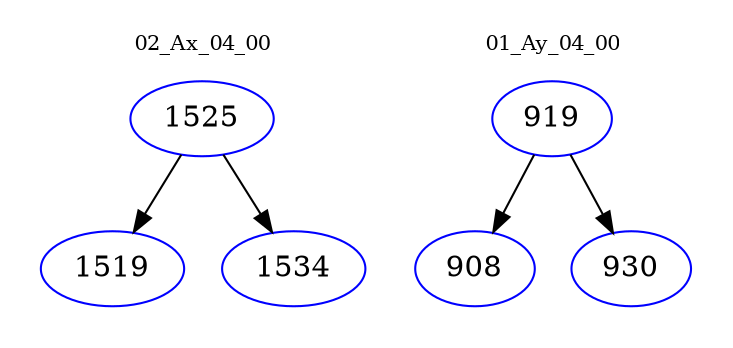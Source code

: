 digraph{
subgraph cluster_0 {
color = white
label = "02_Ax_04_00";
fontsize=10;
T0_1525 [label="1525", color="blue"]
T0_1525 -> T0_1519 [color="black"]
T0_1519 [label="1519", color="blue"]
T0_1525 -> T0_1534 [color="black"]
T0_1534 [label="1534", color="blue"]
}
subgraph cluster_1 {
color = white
label = "01_Ay_04_00";
fontsize=10;
T1_919 [label="919", color="blue"]
T1_919 -> T1_908 [color="black"]
T1_908 [label="908", color="blue"]
T1_919 -> T1_930 [color="black"]
T1_930 [label="930", color="blue"]
}
}
